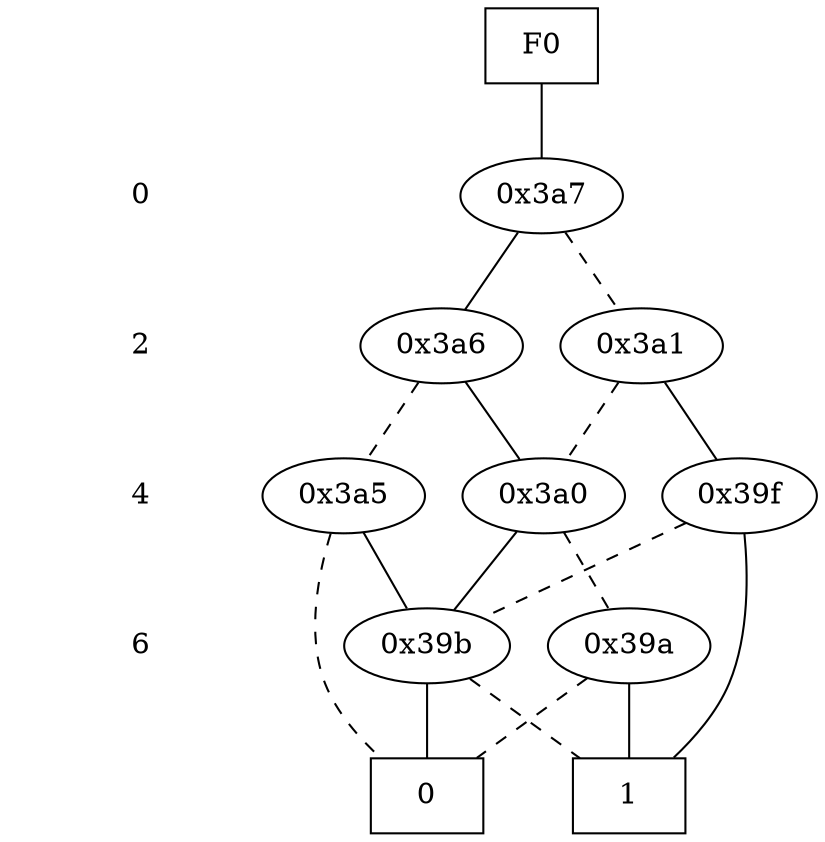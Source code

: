 digraph "DD" {
size = "7.5,10"
center = true;
edge [dir = none];
{ node [shape = plaintext];
  edge [style = invis];
  "CONST NODES" [style = invis];
" 0 " -> " 2 " -> " 4 " -> " 6 " -> "CONST NODES"; 
}
{ rank = same; node [shape = box]; edge [style = invis];
"F0"; }
{ rank = same; " 0 ";
"0x3a7";
}
{ rank = same; " 2 ";
"0x3a1";
"0x3a6";
}
{ rank = same; " 4 ";
"0x39f";
"0x3a0";
"0x3a5";
}
{ rank = same; " 6 ";
"0x39b";
"0x39a";
}
{ rank = same; "CONST NODES";
{ node [shape = box]; "0x1ba";
"0x1b9";
}
}
"F0" -> "0x3a7" [style = solid];
"0x3a7" -> "0x3a6";
"0x3a7" -> "0x3a1" [style = dashed];
"0x3a1" -> "0x39f";
"0x3a1" -> "0x3a0" [style = dashed];
"0x3a6" -> "0x3a0";
"0x3a6" -> "0x3a5" [style = dashed];
"0x39f" -> "0x1b9";
"0x39f" -> "0x39b" [style = dashed];
"0x3a0" -> "0x39b";
"0x3a0" -> "0x39a" [style = dashed];
"0x3a5" -> "0x39b";
"0x3a5" -> "0x1ba" [style = dashed];
"0x39b" -> "0x1ba";
"0x39b" -> "0x1b9" [style = dashed];
"0x39a" -> "0x1b9";
"0x39a" -> "0x1ba" [style = dashed];
"0x1ba" [label = "0"];
"0x1b9" [label = "1"];
}
